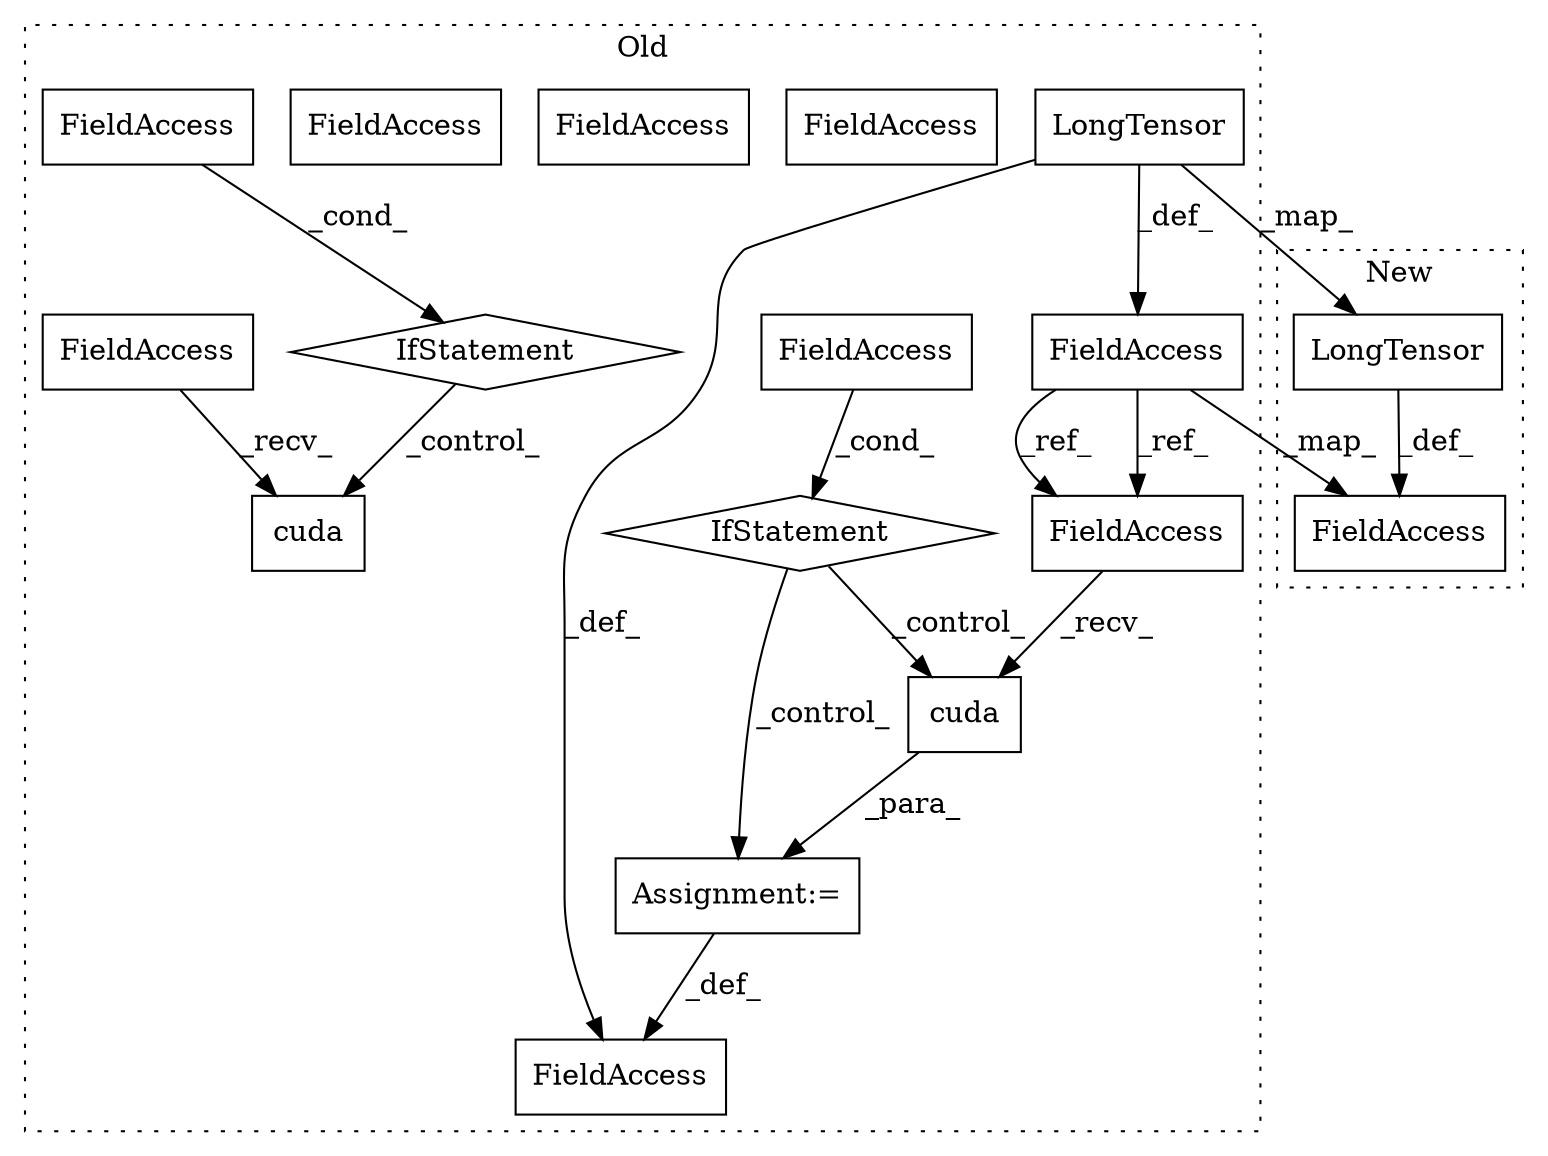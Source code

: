digraph G {
subgraph cluster0 {
1 [label="LongTensor" a="32" s="3461,3509" l="11,1" shape="box"];
3 [label="Assignment:=" a="7" s="3553" l="1" shape="box"];
4 [label="cuda" a="32" s="3564" l="6" shape="box"];
5 [label="IfStatement" a="25" s="3519,3532" l="4,2" shape="diamond"];
6 [label="cuda" a="32" s="7098" l="6" shape="box"];
7 [label="FieldAccess" a="22" s="7088" l="9" shape="box"];
8 [label="FieldAccess" a="22" s="4401" l="4" shape="box"];
9 [label="FieldAccess" a="22" s="3523" l="4" shape="box"];
10 [label="FieldAccess" a="22" s="3554" l="9" shape="box"];
11 [label="FieldAccess" a="22" s="3544" l="9" shape="box"];
12 [label="IfStatement" a="25" s="7047,7060" l="4,2" shape="diamond"];
14 [label="FieldAccess" a="22" s="3436" l="9" shape="box"];
15 [label="FieldAccess" a="22" s="3554" l="9" shape="box"];
16 [label="FieldAccess" a="22" s="3523" l="4" shape="box"];
17 [label="FieldAccess" a="22" s="7051" l="4" shape="box"];
label = "Old";
style="dotted";
}
subgraph cluster1 {
2 [label="LongTensor" a="32" s="3437,3485" l="11,1" shape="box"];
13 [label="FieldAccess" a="22" s="3421" l="9" shape="box"];
label = "New";
style="dotted";
}
1 -> 11 [label="_def_"];
1 -> 14 [label="_def_"];
1 -> 2 [label="_map_"];
2 -> 13 [label="_def_"];
3 -> 11 [label="_def_"];
4 -> 3 [label="_para_"];
5 -> 3 [label="_control_"];
5 -> 4 [label="_control_"];
7 -> 6 [label="_recv_"];
12 -> 6 [label="_control_"];
14 -> 15 [label="_ref_"];
14 -> 15 [label="_ref_"];
14 -> 13 [label="_map_"];
15 -> 4 [label="_recv_"];
16 -> 5 [label="_cond_"];
17 -> 12 [label="_cond_"];
}